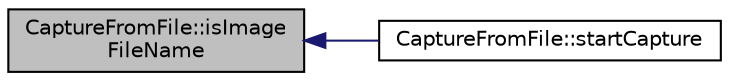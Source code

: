 digraph "CaptureFromFile::isImageFileName"
{
 // INTERACTIVE_SVG=YES
  edge [fontname="Helvetica",fontsize="10",labelfontname="Helvetica",labelfontsize="10"];
  node [fontname="Helvetica",fontsize="10",shape=record];
  rankdir="LR";
  Node1 [label="CaptureFromFile::isImage\lFileName",height=0.2,width=0.4,color="black", fillcolor="grey75", style="filled", fontcolor="black"];
  Node1 -> Node2 [dir="back",color="midnightblue",fontsize="10",style="solid",fontname="Helvetica"];
  Node2 [label="CaptureFromFile::startCapture",height=0.2,width=0.4,color="black", fillcolor="white", style="filled",URL="$d7/d6f/class_capture_from_file.html#a341dc2f954c0470cac8b7642e434a0b2"];
}
